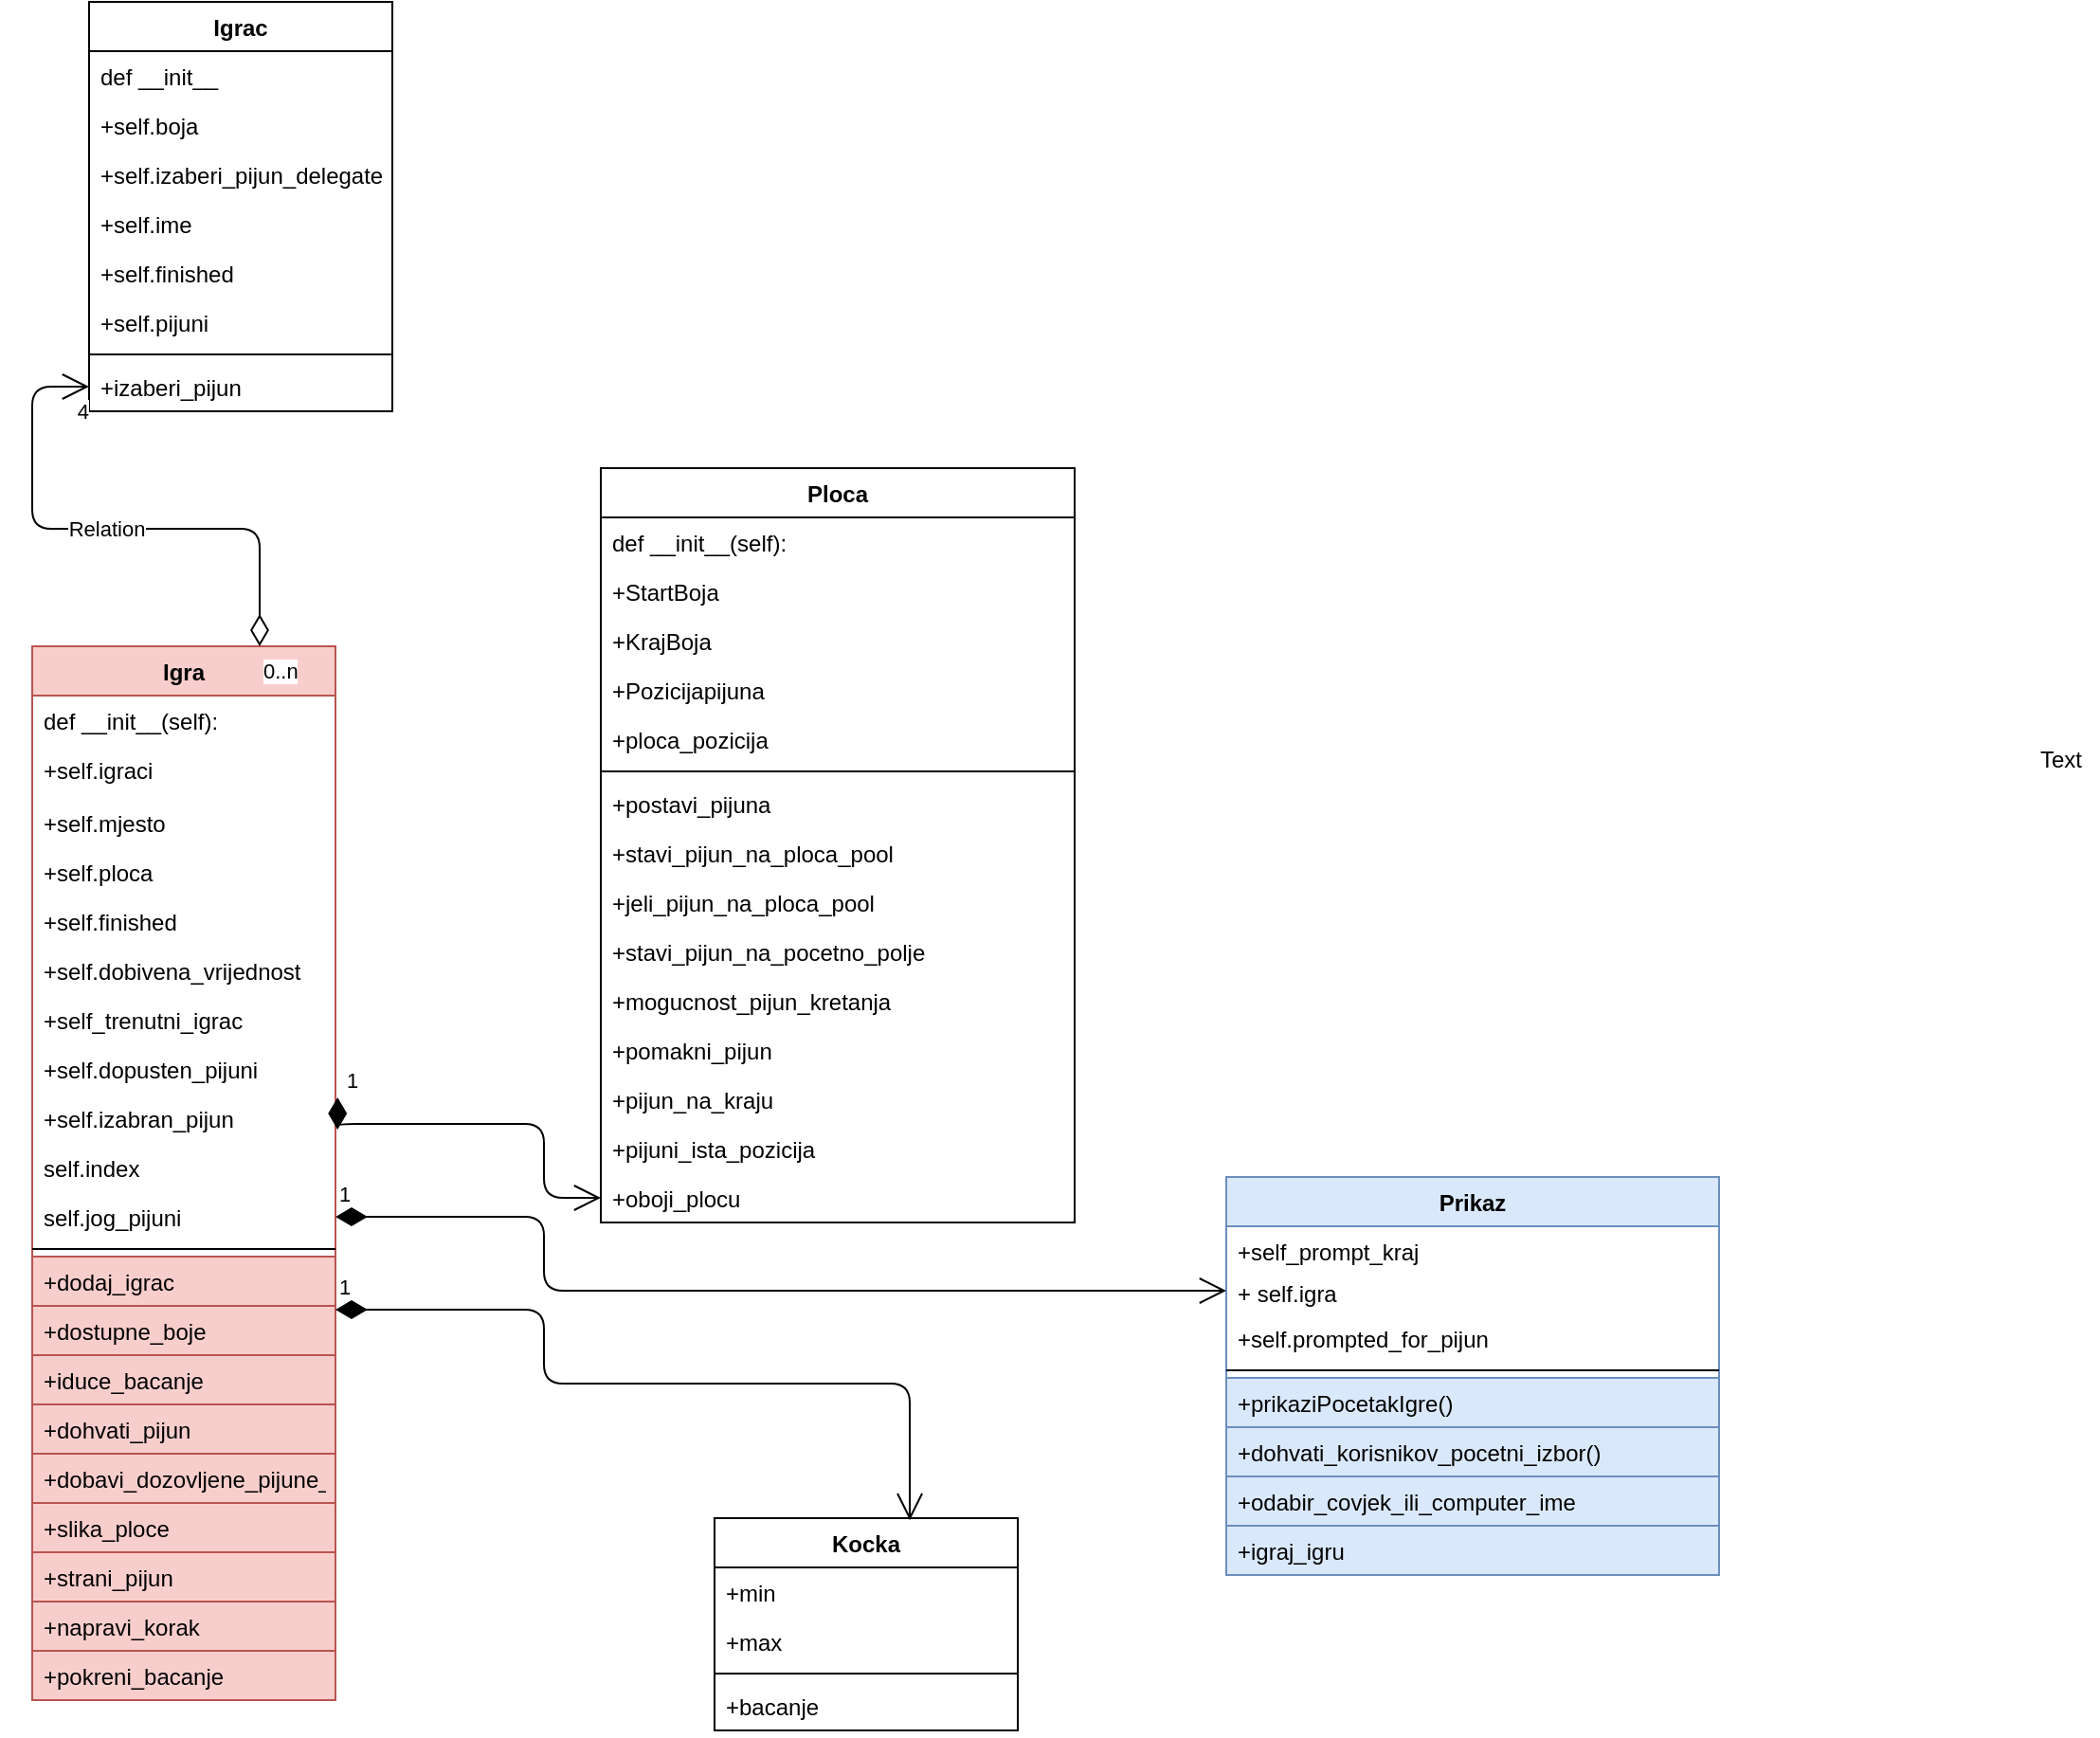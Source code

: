<mxfile version="14.2.7" type="github" pages="3">
  <diagram id="_c5UoDet7S7U7oNL-fHp" name="UML">
    <mxGraphModel dx="1497" dy="803" grid="1" gridSize="10" guides="1" tooltips="1" connect="1" arrows="1" fold="1" page="1" pageScale="1" pageWidth="827" pageHeight="1169" math="0" shadow="0">
      <root>
        <mxCell id="0" />
        <mxCell id="1" parent="0" />
        <mxCell id="5Lk-2WCluk9JZzfyR8hW-23" value="Ploca" style="swimlane;fontStyle=1;align=center;verticalAlign=top;childLayout=stackLayout;horizontal=1;startSize=26;horizontalStack=0;resizeParent=1;resizeParentMax=0;resizeLast=0;collapsible=1;marginBottom=0;" parent="1" vertex="1">
          <mxGeometry x="380" y="386" width="250" height="398" as="geometry" />
        </mxCell>
        <mxCell id="5Lk-2WCluk9JZzfyR8hW-24" value="def __init__(self):&#xa;" style="text;strokeColor=none;fillColor=none;align=left;verticalAlign=top;spacingLeft=4;spacingRight=4;overflow=hidden;rotatable=0;points=[[0,0.5],[1,0.5]];portConstraint=eastwest;" parent="5Lk-2WCluk9JZzfyR8hW-23" vertex="1">
          <mxGeometry y="26" width="250" height="26" as="geometry" />
        </mxCell>
        <mxCell id="5Lk-2WCluk9JZzfyR8hW-48" value="+StartBoja" style="text;strokeColor=none;fillColor=none;align=left;verticalAlign=top;spacingLeft=4;spacingRight=4;overflow=hidden;rotatable=0;points=[[0,0.5],[1,0.5]];portConstraint=eastwest;" parent="5Lk-2WCluk9JZzfyR8hW-23" vertex="1">
          <mxGeometry y="52" width="250" height="26" as="geometry" />
        </mxCell>
        <mxCell id="5Lk-2WCluk9JZzfyR8hW-49" value="+KrajBoja" style="text;strokeColor=none;fillColor=none;align=left;verticalAlign=top;spacingLeft=4;spacingRight=4;overflow=hidden;rotatable=0;points=[[0,0.5],[1,0.5]];portConstraint=eastwest;" parent="5Lk-2WCluk9JZzfyR8hW-23" vertex="1">
          <mxGeometry y="78" width="250" height="26" as="geometry" />
        </mxCell>
        <mxCell id="5Lk-2WCluk9JZzfyR8hW-50" value="+Pozicijapijuna" style="text;strokeColor=none;fillColor=none;align=left;verticalAlign=top;spacingLeft=4;spacingRight=4;overflow=hidden;rotatable=0;points=[[0,0.5],[1,0.5]];portConstraint=eastwest;" parent="5Lk-2WCluk9JZzfyR8hW-23" vertex="1">
          <mxGeometry y="104" width="250" height="26" as="geometry" />
        </mxCell>
        <mxCell id="5Lk-2WCluk9JZzfyR8hW-51" value="+ploca_pozicija" style="text;strokeColor=none;fillColor=none;align=left;verticalAlign=top;spacingLeft=4;spacingRight=4;overflow=hidden;rotatable=0;points=[[0,0.5],[1,0.5]];portConstraint=eastwest;" parent="5Lk-2WCluk9JZzfyR8hW-23" vertex="1">
          <mxGeometry y="130" width="250" height="26" as="geometry" />
        </mxCell>
        <mxCell id="5Lk-2WCluk9JZzfyR8hW-25" value="" style="line;strokeWidth=1;fillColor=none;align=left;verticalAlign=middle;spacingTop=-1;spacingLeft=3;spacingRight=3;rotatable=0;labelPosition=right;points=[];portConstraint=eastwest;" parent="5Lk-2WCluk9JZzfyR8hW-23" vertex="1">
          <mxGeometry y="156" width="250" height="8" as="geometry" />
        </mxCell>
        <mxCell id="5Lk-2WCluk9JZzfyR8hW-32" value="+postavi_pijuna" style="text;strokeColor=none;fillColor=none;align=left;verticalAlign=top;spacingLeft=4;spacingRight=4;overflow=hidden;rotatable=0;points=[[0,0.5],[1,0.5]];portConstraint=eastwest;" parent="5Lk-2WCluk9JZzfyR8hW-23" vertex="1">
          <mxGeometry y="164" width="250" height="26" as="geometry" />
        </mxCell>
        <mxCell id="5Lk-2WCluk9JZzfyR8hW-26" value="+stavi_pijun_na_ploca_pool" style="text;strokeColor=none;fillColor=none;align=left;verticalAlign=top;spacingLeft=4;spacingRight=4;overflow=hidden;rotatable=0;points=[[0,0.5],[1,0.5]];portConstraint=eastwest;" parent="5Lk-2WCluk9JZzfyR8hW-23" vertex="1">
          <mxGeometry y="190" width="250" height="26" as="geometry" />
        </mxCell>
        <mxCell id="5Lk-2WCluk9JZzfyR8hW-27" value="+jeli_pijun_na_ploca_pool" style="text;strokeColor=none;fillColor=none;align=left;verticalAlign=top;spacingLeft=4;spacingRight=4;overflow=hidden;rotatable=0;points=[[0,0.5],[1,0.5]];portConstraint=eastwest;" parent="5Lk-2WCluk9JZzfyR8hW-23" vertex="1">
          <mxGeometry y="216" width="250" height="26" as="geometry" />
        </mxCell>
        <mxCell id="5Lk-2WCluk9JZzfyR8hW-29" value="+stavi_pijun_na_pocetno_polje" style="text;strokeColor=none;fillColor=none;align=left;verticalAlign=top;spacingLeft=4;spacingRight=4;overflow=hidden;rotatable=0;points=[[0,0.5],[1,0.5]];portConstraint=eastwest;" parent="5Lk-2WCluk9JZzfyR8hW-23" vertex="1">
          <mxGeometry y="242" width="250" height="26" as="geometry" />
        </mxCell>
        <mxCell id="5Lk-2WCluk9JZzfyR8hW-30" value="+mogucnost_pijun_kretanja" style="text;strokeColor=none;fillColor=none;align=left;verticalAlign=top;spacingLeft=4;spacingRight=4;overflow=hidden;rotatable=0;points=[[0,0.5],[1,0.5]];portConstraint=eastwest;" parent="5Lk-2WCluk9JZzfyR8hW-23" vertex="1">
          <mxGeometry y="268" width="250" height="26" as="geometry" />
        </mxCell>
        <mxCell id="5Lk-2WCluk9JZzfyR8hW-31" value="+pomakni_pijun" style="text;strokeColor=none;fillColor=none;align=left;verticalAlign=top;spacingLeft=4;spacingRight=4;overflow=hidden;rotatable=0;points=[[0,0.5],[1,0.5]];portConstraint=eastwest;" parent="5Lk-2WCluk9JZzfyR8hW-23" vertex="1">
          <mxGeometry y="294" width="250" height="26" as="geometry" />
        </mxCell>
        <mxCell id="5Lk-2WCluk9JZzfyR8hW-33" value="+pijun_na_kraju" style="text;strokeColor=none;fillColor=none;align=left;verticalAlign=top;spacingLeft=4;spacingRight=4;overflow=hidden;rotatable=0;points=[[0,0.5],[1,0.5]];portConstraint=eastwest;" parent="5Lk-2WCluk9JZzfyR8hW-23" vertex="1">
          <mxGeometry y="320" width="250" height="26" as="geometry" />
        </mxCell>
        <mxCell id="5Lk-2WCluk9JZzfyR8hW-34" value="+pijuni_ista_pozicija" style="text;strokeColor=none;fillColor=none;align=left;verticalAlign=top;spacingLeft=4;spacingRight=4;overflow=hidden;rotatable=0;points=[[0,0.5],[1,0.5]];portConstraint=eastwest;" parent="5Lk-2WCluk9JZzfyR8hW-23" vertex="1">
          <mxGeometry y="346" width="250" height="26" as="geometry" />
        </mxCell>
        <mxCell id="5Lk-2WCluk9JZzfyR8hW-35" value="+oboji_plocu&#xa;" style="text;strokeColor=none;fillColor=none;align=left;verticalAlign=top;spacingLeft=4;spacingRight=4;overflow=hidden;rotatable=0;points=[[0,0.5],[1,0.5]];portConstraint=eastwest;" parent="5Lk-2WCluk9JZzfyR8hW-23" vertex="1">
          <mxGeometry y="372" width="250" height="26" as="geometry" />
        </mxCell>
        <mxCell id="5Lk-2WCluk9JZzfyR8hW-53" value="Igrac" style="swimlane;fontStyle=1;align=center;verticalAlign=top;childLayout=stackLayout;horizontal=1;startSize=26;horizontalStack=0;resizeParent=1;resizeParentMax=0;resizeLast=0;collapsible=1;marginBottom=0;" parent="1" vertex="1">
          <mxGeometry x="110" y="140" width="160" height="216" as="geometry" />
        </mxCell>
        <mxCell id="5Lk-2WCluk9JZzfyR8hW-54" value="def __init__&#xa;" style="text;strokeColor=none;fillColor=none;align=left;verticalAlign=top;spacingLeft=4;spacingRight=4;overflow=hidden;rotatable=0;points=[[0,0.5],[1,0.5]];portConstraint=eastwest;" parent="5Lk-2WCluk9JZzfyR8hW-53" vertex="1">
          <mxGeometry y="26" width="160" height="26" as="geometry" />
        </mxCell>
        <mxCell id="5Lk-2WCluk9JZzfyR8hW-57" value="+self.boja" style="text;strokeColor=none;fillColor=none;align=left;verticalAlign=top;spacingLeft=4;spacingRight=4;overflow=hidden;rotatable=0;points=[[0,0.5],[1,0.5]];portConstraint=eastwest;" parent="5Lk-2WCluk9JZzfyR8hW-53" vertex="1">
          <mxGeometry y="52" width="160" height="26" as="geometry" />
        </mxCell>
        <mxCell id="5Lk-2WCluk9JZzfyR8hW-58" value="+self.izaberi_pijun_delegate" style="text;strokeColor=none;fillColor=none;align=left;verticalAlign=top;spacingLeft=4;spacingRight=4;overflow=hidden;rotatable=0;points=[[0,0.5],[1,0.5]];portConstraint=eastwest;" parent="5Lk-2WCluk9JZzfyR8hW-53" vertex="1">
          <mxGeometry y="78" width="160" height="26" as="geometry" />
        </mxCell>
        <mxCell id="5Lk-2WCluk9JZzfyR8hW-59" value="+self.ime" style="text;strokeColor=none;fillColor=none;align=left;verticalAlign=top;spacingLeft=4;spacingRight=4;overflow=hidden;rotatable=0;points=[[0,0.5],[1,0.5]];portConstraint=eastwest;" parent="5Lk-2WCluk9JZzfyR8hW-53" vertex="1">
          <mxGeometry y="104" width="160" height="26" as="geometry" />
        </mxCell>
        <mxCell id="5Lk-2WCluk9JZzfyR8hW-60" value="+self.finished" style="text;strokeColor=none;fillColor=none;align=left;verticalAlign=top;spacingLeft=4;spacingRight=4;overflow=hidden;rotatable=0;points=[[0,0.5],[1,0.5]];portConstraint=eastwest;" parent="5Lk-2WCluk9JZzfyR8hW-53" vertex="1">
          <mxGeometry y="130" width="160" height="26" as="geometry" />
        </mxCell>
        <mxCell id="5Lk-2WCluk9JZzfyR8hW-61" value="+self.pijuni" style="text;strokeColor=none;fillColor=none;align=left;verticalAlign=top;spacingLeft=4;spacingRight=4;overflow=hidden;rotatable=0;points=[[0,0.5],[1,0.5]];portConstraint=eastwest;" parent="5Lk-2WCluk9JZzfyR8hW-53" vertex="1">
          <mxGeometry y="156" width="160" height="26" as="geometry" />
        </mxCell>
        <mxCell id="5Lk-2WCluk9JZzfyR8hW-55" value="" style="line;strokeWidth=1;fillColor=none;align=left;verticalAlign=middle;spacingTop=-1;spacingLeft=3;spacingRight=3;rotatable=0;labelPosition=right;points=[];portConstraint=eastwest;" parent="5Lk-2WCluk9JZzfyR8hW-53" vertex="1">
          <mxGeometry y="182" width="160" height="8" as="geometry" />
        </mxCell>
        <mxCell id="5Lk-2WCluk9JZzfyR8hW-56" value="+izaberi_pijun" style="text;strokeColor=none;fillColor=none;align=left;verticalAlign=top;spacingLeft=4;spacingRight=4;overflow=hidden;rotatable=0;points=[[0,0.5],[1,0.5]];portConstraint=eastwest;" parent="5Lk-2WCluk9JZzfyR8hW-53" vertex="1">
          <mxGeometry y="190" width="160" height="26" as="geometry" />
        </mxCell>
        <mxCell id="5Lk-2WCluk9JZzfyR8hW-62" value="Igra" style="swimlane;fontStyle=1;align=center;verticalAlign=top;childLayout=stackLayout;horizontal=1;startSize=26;horizontalStack=0;resizeParent=1;resizeParentMax=0;resizeLast=0;collapsible=1;marginBottom=0;fillColor=#f8cecc;strokeColor=#b85450;" parent="1" vertex="1">
          <mxGeometry x="80" y="480" width="160" height="556" as="geometry" />
        </mxCell>
        <mxCell id="5Lk-2WCluk9JZzfyR8hW-63" value="def __init__(self):&#xa;" style="text;strokeColor=none;fillColor=none;align=left;verticalAlign=top;spacingLeft=4;spacingRight=4;overflow=hidden;rotatable=0;points=[[0,0.5],[1,0.5]];portConstraint=eastwest;" parent="5Lk-2WCluk9JZzfyR8hW-62" vertex="1">
          <mxGeometry y="26" width="160" height="26" as="geometry" />
        </mxCell>
        <mxCell id="5Lk-2WCluk9JZzfyR8hW-66" value="+self.igraci" style="text;align=left;verticalAlign=top;spacingLeft=4;spacingRight=4;overflow=hidden;rotatable=0;points=[[0,0.5],[1,0.5]];portConstraint=eastwest;" parent="5Lk-2WCluk9JZzfyR8hW-62" vertex="1">
          <mxGeometry y="52" width="160" height="28" as="geometry" />
        </mxCell>
        <mxCell id="5Lk-2WCluk9JZzfyR8hW-67" value="+self.mjesto" style="text;strokeColor=none;fillColor=none;align=left;verticalAlign=top;spacingLeft=4;spacingRight=4;overflow=hidden;rotatable=0;points=[[0,0.5],[1,0.5]];portConstraint=eastwest;" parent="5Lk-2WCluk9JZzfyR8hW-62" vertex="1">
          <mxGeometry y="80" width="160" height="26" as="geometry" />
        </mxCell>
        <mxCell id="5Lk-2WCluk9JZzfyR8hW-77" value="+self.ploca" style="text;strokeColor=none;fillColor=none;align=left;verticalAlign=top;spacingLeft=4;spacingRight=4;overflow=hidden;rotatable=0;points=[[0,0.5],[1,0.5]];portConstraint=eastwest;" parent="5Lk-2WCluk9JZzfyR8hW-62" vertex="1">
          <mxGeometry y="106" width="160" height="26" as="geometry" />
        </mxCell>
        <mxCell id="5Lk-2WCluk9JZzfyR8hW-68" value="+self.finished" style="text;strokeColor=none;fillColor=none;align=left;verticalAlign=top;spacingLeft=4;spacingRight=4;overflow=hidden;rotatable=0;points=[[0,0.5],[1,0.5]];portConstraint=eastwest;" parent="5Lk-2WCluk9JZzfyR8hW-62" vertex="1">
          <mxGeometry y="132" width="160" height="26" as="geometry" />
        </mxCell>
        <mxCell id="5Lk-2WCluk9JZzfyR8hW-69" value="+self.dobivena_vrijednost" style="text;strokeColor=none;fillColor=none;align=left;verticalAlign=top;spacingLeft=4;spacingRight=4;overflow=hidden;rotatable=0;points=[[0,0.5],[1,0.5]];portConstraint=eastwest;" parent="5Lk-2WCluk9JZzfyR8hW-62" vertex="1">
          <mxGeometry y="158" width="160" height="26" as="geometry" />
        </mxCell>
        <mxCell id="5Lk-2WCluk9JZzfyR8hW-70" value="+self_trenutni_igrac" style="text;strokeColor=none;fillColor=none;align=left;verticalAlign=top;spacingLeft=4;spacingRight=4;overflow=hidden;rotatable=0;points=[[0,0.5],[1,0.5]];portConstraint=eastwest;" parent="5Lk-2WCluk9JZzfyR8hW-62" vertex="1">
          <mxGeometry y="184" width="160" height="26" as="geometry" />
        </mxCell>
        <mxCell id="5Lk-2WCluk9JZzfyR8hW-71" value="+self.dopusten_pijuni" style="text;strokeColor=none;fillColor=none;align=left;verticalAlign=top;spacingLeft=4;spacingRight=4;overflow=hidden;rotatable=0;points=[[0,0.5],[1,0.5]];portConstraint=eastwest;" parent="5Lk-2WCluk9JZzfyR8hW-62" vertex="1">
          <mxGeometry y="210" width="160" height="26" as="geometry" />
        </mxCell>
        <mxCell id="5Lk-2WCluk9JZzfyR8hW-72" value="+self.izabran_pijun" style="text;strokeColor=none;fillColor=none;align=left;verticalAlign=top;spacingLeft=4;spacingRight=4;overflow=hidden;rotatable=0;points=[[0,0.5],[1,0.5]];portConstraint=eastwest;" parent="5Lk-2WCluk9JZzfyR8hW-62" vertex="1">
          <mxGeometry y="236" width="160" height="26" as="geometry" />
        </mxCell>
        <mxCell id="5Lk-2WCluk9JZzfyR8hW-73" value="self.index" style="text;strokeColor=none;fillColor=none;align=left;verticalAlign=top;spacingLeft=4;spacingRight=4;overflow=hidden;rotatable=0;points=[[0,0.5],[1,0.5]];portConstraint=eastwest;" parent="5Lk-2WCluk9JZzfyR8hW-62" vertex="1">
          <mxGeometry y="262" width="160" height="26" as="geometry" />
        </mxCell>
        <mxCell id="5Lk-2WCluk9JZzfyR8hW-76" value="self.jog_pijuni" style="text;strokeColor=none;fillColor=none;align=left;verticalAlign=top;spacingLeft=4;spacingRight=4;overflow=hidden;rotatable=0;points=[[0,0.5],[1,0.5]];portConstraint=eastwest;" parent="5Lk-2WCluk9JZzfyR8hW-62" vertex="1">
          <mxGeometry y="288" width="160" height="26" as="geometry" />
        </mxCell>
        <mxCell id="5Lk-2WCluk9JZzfyR8hW-75" value="" style="line;strokeWidth=1;fillColor=none;align=left;verticalAlign=middle;spacingTop=-1;spacingLeft=3;spacingRight=3;rotatable=0;labelPosition=right;points=[];portConstraint=eastwest;" parent="5Lk-2WCluk9JZzfyR8hW-62" vertex="1">
          <mxGeometry y="314" width="160" height="8" as="geometry" />
        </mxCell>
        <mxCell id="5Lk-2WCluk9JZzfyR8hW-65" value="+dodaj_igrac" style="text;strokeColor=#b85450;fillColor=#f8cecc;align=left;verticalAlign=top;spacingLeft=4;spacingRight=4;overflow=hidden;rotatable=0;points=[[0,0.5],[1,0.5]];portConstraint=eastwest;" parent="5Lk-2WCluk9JZzfyR8hW-62" vertex="1">
          <mxGeometry y="322" width="160" height="26" as="geometry" />
        </mxCell>
        <mxCell id="5Lk-2WCluk9JZzfyR8hW-78" value="+dostupne_boje" style="text;strokeColor=#b85450;fillColor=#f8cecc;align=left;verticalAlign=top;spacingLeft=4;spacingRight=4;overflow=hidden;rotatable=0;points=[[0,0.5],[1,0.5]];portConstraint=eastwest;" parent="5Lk-2WCluk9JZzfyR8hW-62" vertex="1">
          <mxGeometry y="348" width="160" height="26" as="geometry" />
        </mxCell>
        <mxCell id="5Lk-2WCluk9JZzfyR8hW-79" value="+iduce_bacanje" style="text;strokeColor=#b85450;fillColor=#f8cecc;align=left;verticalAlign=top;spacingLeft=4;spacingRight=4;overflow=hidden;rotatable=0;points=[[0,0.5],[1,0.5]];portConstraint=eastwest;" parent="5Lk-2WCluk9JZzfyR8hW-62" vertex="1">
          <mxGeometry y="374" width="160" height="26" as="geometry" />
        </mxCell>
        <mxCell id="5Lk-2WCluk9JZzfyR8hW-80" value="+dohvati_pijun" style="text;strokeColor=#b85450;fillColor=#f8cecc;align=left;verticalAlign=top;spacingLeft=4;spacingRight=4;overflow=hidden;rotatable=0;points=[[0,0.5],[1,0.5]];portConstraint=eastwest;" parent="5Lk-2WCluk9JZzfyR8hW-62" vertex="1">
          <mxGeometry y="400" width="160" height="26" as="geometry" />
        </mxCell>
        <mxCell id="5Lk-2WCluk9JZzfyR8hW-81" value="+dobavi_dozovljene_pijune_za_micanje" style="text;strokeColor=#b85450;fillColor=#f8cecc;align=left;verticalAlign=top;spacingLeft=4;spacingRight=4;overflow=hidden;rotatable=0;points=[[0,0.5],[1,0.5]];portConstraint=eastwest;" parent="5Lk-2WCluk9JZzfyR8hW-62" vertex="1">
          <mxGeometry y="426" width="160" height="26" as="geometry" />
        </mxCell>
        <mxCell id="5Lk-2WCluk9JZzfyR8hW-82" value="+slika_ploce" style="text;strokeColor=#b85450;fillColor=#f8cecc;align=left;verticalAlign=top;spacingLeft=4;spacingRight=4;overflow=hidden;rotatable=0;points=[[0,0.5],[1,0.5]];portConstraint=eastwest;" parent="5Lk-2WCluk9JZzfyR8hW-62" vertex="1">
          <mxGeometry y="452" width="160" height="26" as="geometry" />
        </mxCell>
        <mxCell id="P3WCugWBcFIrIiBlnVip-1" value="+strani_pijun" style="text;strokeColor=#b85450;fillColor=#f8cecc;align=left;verticalAlign=top;spacingLeft=4;spacingRight=4;overflow=hidden;rotatable=0;points=[[0,0.5],[1,0.5]];portConstraint=eastwest;" parent="5Lk-2WCluk9JZzfyR8hW-62" vertex="1">
          <mxGeometry y="478" width="160" height="26" as="geometry" />
        </mxCell>
        <mxCell id="5Lk-2WCluk9JZzfyR8hW-84" value="+napravi_korak" style="text;strokeColor=#b85450;fillColor=#f8cecc;align=left;verticalAlign=top;spacingLeft=4;spacingRight=4;overflow=hidden;rotatable=0;points=[[0,0.5],[1,0.5]];portConstraint=eastwest;" parent="5Lk-2WCluk9JZzfyR8hW-62" vertex="1">
          <mxGeometry y="504" width="160" height="26" as="geometry" />
        </mxCell>
        <mxCell id="5Lk-2WCluk9JZzfyR8hW-86" value="+pokreni_bacanje" style="text;strokeColor=#b85450;fillColor=#f8cecc;align=left;verticalAlign=top;spacingLeft=4;spacingRight=4;overflow=hidden;rotatable=0;points=[[0,0.5],[1,0.5]];portConstraint=eastwest;" parent="5Lk-2WCluk9JZzfyR8hW-62" vertex="1">
          <mxGeometry y="530" width="160" height="26" as="geometry" />
        </mxCell>
        <mxCell id="5Lk-2WCluk9JZzfyR8hW-94" value="Text" style="text;html=1;align=center;verticalAlign=middle;resizable=0;points=[];autosize=1;" parent="1" vertex="1">
          <mxGeometry x="1130" y="530" width="40" height="20" as="geometry" />
        </mxCell>
        <mxCell id="5Lk-2WCluk9JZzfyR8hW-95" value="Kocka" style="swimlane;fontStyle=1;align=center;verticalAlign=top;childLayout=stackLayout;horizontal=1;startSize=26;horizontalStack=0;resizeParent=1;resizeParentMax=0;resizeLast=0;collapsible=1;marginBottom=0;" parent="1" vertex="1">
          <mxGeometry x="440" y="940" width="160" height="112" as="geometry" />
        </mxCell>
        <mxCell id="5Lk-2WCluk9JZzfyR8hW-96" value="+min" style="text;strokeColor=none;fillColor=none;align=left;verticalAlign=top;spacingLeft=4;spacingRight=4;overflow=hidden;rotatable=0;points=[[0,0.5],[1,0.5]];portConstraint=eastwest;" parent="5Lk-2WCluk9JZzfyR8hW-95" vertex="1">
          <mxGeometry y="26" width="160" height="26" as="geometry" />
        </mxCell>
        <mxCell id="5Lk-2WCluk9JZzfyR8hW-99" value="+max" style="text;strokeColor=none;fillColor=none;align=left;verticalAlign=top;spacingLeft=4;spacingRight=4;overflow=hidden;rotatable=0;points=[[0,0.5],[1,0.5]];portConstraint=eastwest;" parent="5Lk-2WCluk9JZzfyR8hW-95" vertex="1">
          <mxGeometry y="52" width="160" height="26" as="geometry" />
        </mxCell>
        <mxCell id="5Lk-2WCluk9JZzfyR8hW-97" value="" style="line;strokeWidth=1;fillColor=none;align=left;verticalAlign=middle;spacingTop=-1;spacingLeft=3;spacingRight=3;rotatable=0;labelPosition=right;points=[];portConstraint=eastwest;" parent="5Lk-2WCluk9JZzfyR8hW-95" vertex="1">
          <mxGeometry y="78" width="160" height="8" as="geometry" />
        </mxCell>
        <mxCell id="5Lk-2WCluk9JZzfyR8hW-98" value="+bacanje" style="text;strokeColor=none;fillColor=none;align=left;verticalAlign=top;spacingLeft=4;spacingRight=4;overflow=hidden;rotatable=0;points=[[0,0.5],[1,0.5]];portConstraint=eastwest;" parent="5Lk-2WCluk9JZzfyR8hW-95" vertex="1">
          <mxGeometry y="86" width="160" height="26" as="geometry" />
        </mxCell>
        <mxCell id="5Lk-2WCluk9JZzfyR8hW-104" value="Prikaz" style="swimlane;fontStyle=1;align=center;verticalAlign=top;childLayout=stackLayout;horizontal=1;startSize=26;horizontalStack=0;resizeParent=1;resizeParentMax=0;resizeLast=0;collapsible=1;marginBottom=0;fillColor=#dae8fc;strokeColor=#6c8ebf;" parent="1" vertex="1">
          <mxGeometry x="710" y="760" width="260" height="210" as="geometry" />
        </mxCell>
        <mxCell id="5Lk-2WCluk9JZzfyR8hW-109" value="+self_prompt_kraj" style="text;strokeColor=none;fillColor=none;align=left;verticalAlign=top;spacingLeft=4;spacingRight=4;overflow=hidden;rotatable=0;points=[[0,0.5],[1,0.5]];portConstraint=eastwest;" parent="5Lk-2WCluk9JZzfyR8hW-104" vertex="1">
          <mxGeometry y="26" width="260" height="22" as="geometry" />
        </mxCell>
        <mxCell id="5Lk-2WCluk9JZzfyR8hW-111" value="+ self.igra" style="text;strokeColor=none;fillColor=none;align=left;verticalAlign=top;spacingLeft=4;spacingRight=4;overflow=hidden;rotatable=0;points=[[0,0.5],[1,0.5]];portConstraint=eastwest;" parent="5Lk-2WCluk9JZzfyR8hW-104" vertex="1">
          <mxGeometry y="48" width="260" height="24" as="geometry" />
        </mxCell>
        <mxCell id="P3WCugWBcFIrIiBlnVip-2" value="+self.prompted_for_pijun" style="text;strokeColor=none;fillColor=none;align=left;verticalAlign=top;spacingLeft=4;spacingRight=4;overflow=hidden;rotatable=0;points=[[0,0.5],[1,0.5]];portConstraint=eastwest;" parent="5Lk-2WCluk9JZzfyR8hW-104" vertex="1">
          <mxGeometry y="72" width="260" height="26" as="geometry" />
        </mxCell>
        <mxCell id="5Lk-2WCluk9JZzfyR8hW-106" value="" style="line;strokeWidth=1;fillColor=none;align=left;verticalAlign=middle;spacingTop=-1;spacingLeft=3;spacingRight=3;rotatable=0;labelPosition=right;points=[];portConstraint=eastwest;" parent="5Lk-2WCluk9JZzfyR8hW-104" vertex="1">
          <mxGeometry y="98" width="260" height="8" as="geometry" />
        </mxCell>
        <mxCell id="5Lk-2WCluk9JZzfyR8hW-107" value="+prikaziPocetakIgre()" style="text;strokeColor=#6c8ebf;fillColor=#dae8fc;align=left;verticalAlign=top;spacingLeft=4;spacingRight=4;overflow=hidden;rotatable=0;points=[[0,0.5],[1,0.5]];portConstraint=eastwest;" parent="5Lk-2WCluk9JZzfyR8hW-104" vertex="1">
          <mxGeometry y="106" width="260" height="26" as="geometry" />
        </mxCell>
        <mxCell id="5Lk-2WCluk9JZzfyR8hW-112" value="+dohvati_korisnikov_pocetni_izbor()" style="text;strokeColor=#6c8ebf;fillColor=#dae8fc;align=left;verticalAlign=top;spacingLeft=4;spacingRight=4;overflow=hidden;rotatable=0;points=[[0,0.5],[1,0.5]];portConstraint=eastwest;" parent="5Lk-2WCluk9JZzfyR8hW-104" vertex="1">
          <mxGeometry y="132" width="260" height="26" as="geometry" />
        </mxCell>
        <mxCell id="5Lk-2WCluk9JZzfyR8hW-114" value="+odabir_covjek_ili_computer_ime" style="text;strokeColor=#6c8ebf;fillColor=#dae8fc;align=left;verticalAlign=top;spacingLeft=4;spacingRight=4;overflow=hidden;rotatable=0;points=[[0,0.5],[1,0.5]];portConstraint=eastwest;" parent="5Lk-2WCluk9JZzfyR8hW-104" vertex="1">
          <mxGeometry y="158" width="260" height="26" as="geometry" />
        </mxCell>
        <mxCell id="5Lk-2WCluk9JZzfyR8hW-115" value="+igraj_igru" style="text;strokeColor=#6c8ebf;fillColor=#dae8fc;align=left;verticalAlign=top;spacingLeft=4;spacingRight=4;overflow=hidden;rotatable=0;points=[[0,0.5],[1,0.5]];portConstraint=eastwest;" parent="5Lk-2WCluk9JZzfyR8hW-104" vertex="1">
          <mxGeometry y="184" width="260" height="26" as="geometry" />
        </mxCell>
        <mxCell id="MF-lZtMFwEXZ7OxDoUWj-1" value="Relation" style="endArrow=open;html=1;endSize=12;startArrow=diamondThin;startSize=14;startFill=0;edgeStyle=orthogonalEdgeStyle;exitX=0.75;exitY=0;exitDx=0;exitDy=0;" edge="1" parent="1" source="5Lk-2WCluk9JZzfyR8hW-62" target="5Lk-2WCluk9JZzfyR8hW-56">
          <mxGeometry relative="1" as="geometry">
            <mxPoint x="280" y="520" as="sourcePoint" />
            <mxPoint x="250" y="370" as="targetPoint" />
            <Array as="points">
              <mxPoint x="200" y="418" />
              <mxPoint x="80" y="418" />
              <mxPoint x="80" y="343" />
            </Array>
          </mxGeometry>
        </mxCell>
        <mxCell id="MF-lZtMFwEXZ7OxDoUWj-2" value="0..n" style="edgeLabel;resizable=0;html=1;align=left;verticalAlign=top;" connectable="0" vertex="1" parent="MF-lZtMFwEXZ7OxDoUWj-1">
          <mxGeometry x="-1" relative="1" as="geometry" />
        </mxCell>
        <mxCell id="MF-lZtMFwEXZ7OxDoUWj-3" value="4" style="edgeLabel;resizable=0;html=1;align=right;verticalAlign=top;" connectable="0" vertex="1" parent="MF-lZtMFwEXZ7OxDoUWj-1">
          <mxGeometry x="1" relative="1" as="geometry" />
        </mxCell>
        <mxCell id="MF-lZtMFwEXZ7OxDoUWj-4" value="1" style="endArrow=open;html=1;endSize=12;startArrow=diamondThin;startSize=14;startFill=1;edgeStyle=orthogonalEdgeStyle;align=left;verticalAlign=bottom;exitX=1;exitY=0.5;exitDx=0;exitDy=0;" edge="1" parent="1" source="5Lk-2WCluk9JZzfyR8hW-76">
          <mxGeometry x="-1" y="3" relative="1" as="geometry">
            <mxPoint x="430" y="470" as="sourcePoint" />
            <mxPoint x="710" y="820" as="targetPoint" />
            <Array as="points">
              <mxPoint x="350" y="781" />
              <mxPoint x="350" y="820" />
            </Array>
          </mxGeometry>
        </mxCell>
        <mxCell id="MF-lZtMFwEXZ7OxDoUWj-5" value="1" style="endArrow=open;html=1;endSize=12;startArrow=diamondThin;startSize=14;startFill=1;edgeStyle=orthogonalEdgeStyle;align=left;verticalAlign=bottom;exitX=1;exitY=0.5;exitDx=0;exitDy=0;entryX=0.644;entryY=0.01;entryDx=0;entryDy=0;entryPerimeter=0;" edge="1" parent="1" target="5Lk-2WCluk9JZzfyR8hW-95">
          <mxGeometry x="-1" y="3" relative="1" as="geometry">
            <mxPoint x="240.0" y="830.0" as="sourcePoint" />
            <mxPoint x="710" y="869" as="targetPoint" />
            <Array as="points">
              <mxPoint x="350" y="830" />
              <mxPoint x="350" y="869" />
              <mxPoint x="543" y="869" />
            </Array>
          </mxGeometry>
        </mxCell>
        <mxCell id="MF-lZtMFwEXZ7OxDoUWj-6" value="1" style="endArrow=open;html=1;endSize=12;startArrow=diamondThin;startSize=14;startFill=1;edgeStyle=orthogonalEdgeStyle;align=left;verticalAlign=bottom;entryX=0;entryY=0.5;entryDx=0;entryDy=0;exitX=1.007;exitY=0.079;exitDx=0;exitDy=0;exitPerimeter=0;" edge="1" parent="1" source="5Lk-2WCluk9JZzfyR8hW-72" target="5Lk-2WCluk9JZzfyR8hW-35">
          <mxGeometry x="-1" y="3" relative="1" as="geometry">
            <mxPoint x="260" y="710" as="sourcePoint" />
            <mxPoint x="350" y="430" as="targetPoint" />
            <Array as="points">
              <mxPoint x="241" y="732" />
              <mxPoint x="350" y="732" />
              <mxPoint x="350" y="771" />
            </Array>
          </mxGeometry>
        </mxCell>
      </root>
    </mxGraphModel>
  </diagram>
  <diagram id="WkWae0V2T4ftGJnn2FQq" name="Dijagram">
    <mxGraphModel dx="898" dy="482" grid="1" gridSize="10" guides="1" tooltips="1" connect="1" arrows="1" fold="1" page="1" pageScale="1" pageWidth="827" pageHeight="1169" math="0" shadow="0">
      <root>
        <mxCell id="GAQ1wbNPf6ZKFv2ZUsRi-0" />
        <mxCell id="GAQ1wbNPf6ZKFv2ZUsRi-1" parent="GAQ1wbNPf6ZKFv2ZUsRi-0" />
        <mxCell id="GAQ1wbNPf6ZKFv2ZUsRi-2" value="«model»&lt;br&gt;&lt;b&gt;Kocka&lt;br&gt;&lt;/b&gt;" style="html=1;" parent="GAQ1wbNPf6ZKFv2ZUsRi-1" vertex="1">
          <mxGeometry x="100" y="80" width="110" height="50" as="geometry" />
        </mxCell>
        <mxCell id="GAQ1wbNPf6ZKFv2ZUsRi-3" value="«view»&lt;br&gt;&lt;b&gt;Prikaz&lt;/b&gt;" style="html=1;fillColor=#dae8fc;strokeColor=#6c8ebf;" parent="GAQ1wbNPf6ZKFv2ZUsRi-1" vertex="1">
          <mxGeometry x="610" y="230" width="110" height="50" as="geometry" />
        </mxCell>
        <mxCell id="GAQ1wbNPf6ZKFv2ZUsRi-4" value="«controller»&lt;br&gt;&lt;b&gt;Igra&lt;/b&gt;" style="html=1;fillColor=#f8cecc;strokeColor=#b85450;" parent="GAQ1wbNPf6ZKFv2ZUsRi-1" vertex="1">
          <mxGeometry x="370" y="330" width="110" height="50" as="geometry" />
        </mxCell>
        <mxCell id="GAQ1wbNPf6ZKFv2ZUsRi-5" value="«model»&lt;br&gt;&lt;b&gt;Ploca&lt;/b&gt;" style="html=1;" parent="GAQ1wbNPf6ZKFv2ZUsRi-1" vertex="1">
          <mxGeometry x="395" y="130" width="110" height="50" as="geometry" />
        </mxCell>
        <mxCell id="GAQ1wbNPf6ZKFv2ZUsRi-6" value="«model»&lt;br&gt;&lt;b&gt;Igrac&lt;/b&gt;" style="html=1;" parent="GAQ1wbNPf6ZKFv2ZUsRi-1" vertex="1">
          <mxGeometry x="100" y="230" width="110" height="50" as="geometry" />
        </mxCell>
        <mxCell id="GAQ1wbNPf6ZKFv2ZUsRi-7" value="" style="endArrow=none;html=1;edgeStyle=orthogonalEdgeStyle;exitX=0.68;exitY=0.02;exitDx=0;exitDy=0;exitPerimeter=0;" parent="GAQ1wbNPf6ZKFv2ZUsRi-1" source="GAQ1wbNPf6ZKFv2ZUsRi-4" edge="1">
          <mxGeometry relative="1" as="geometry">
            <mxPoint x="465" y="330" as="sourcePoint" />
            <mxPoint x="610.0" y="255" as="targetPoint" />
            <Array as="points">
              <mxPoint x="445" y="255" />
            </Array>
          </mxGeometry>
        </mxCell>
        <mxCell id="GAQ1wbNPf6ZKFv2ZUsRi-8" value="" style="endArrow=none;html=1;edgeStyle=orthogonalEdgeStyle;entryX=0;entryY=0;entryDx=0;entryDy=0;" parent="GAQ1wbNPf6ZKFv2ZUsRi-1" target="GAQ1wbNPf6ZKFv2ZUsRi-4" edge="1">
          <mxGeometry relative="1" as="geometry">
            <mxPoint x="210" y="254.5" as="sourcePoint" />
            <mxPoint x="370.0" y="254.5" as="targetPoint" />
            <Array as="points">
              <mxPoint x="365" y="255" />
            </Array>
          </mxGeometry>
        </mxCell>
        <mxCell id="GAQ1wbNPf6ZKFv2ZUsRi-9" value="" style="endArrow=none;html=1;edgeStyle=orthogonalEdgeStyle;entryX=0.75;entryY=0;entryDx=0;entryDy=0;" parent="GAQ1wbNPf6ZKFv2ZUsRi-1" target="GAQ1wbNPf6ZKFv2ZUsRi-5" edge="1">
          <mxGeometry relative="1" as="geometry">
            <mxPoint x="205" y="90" as="sourcePoint" />
            <mxPoint x="365.0" y="90" as="targetPoint" />
            <Array as="points">
              <mxPoint x="363" y="91" />
            </Array>
          </mxGeometry>
        </mxCell>
        <mxCell id="GAQ1wbNPf6ZKFv2ZUsRi-10" value="" style="endArrow=none;html=1;edgeStyle=orthogonalEdgeStyle;exitX=0.5;exitY=1;exitDx=0;exitDy=0;entryX=0.5;entryY=0;entryDx=0;entryDy=0;" parent="GAQ1wbNPf6ZKFv2ZUsRi-1" source="GAQ1wbNPf6ZKFv2ZUsRi-5" target="GAQ1wbNPf6ZKFv2ZUsRi-4" edge="1">
          <mxGeometry relative="1" as="geometry">
            <mxPoint x="270" y="180" as="sourcePoint" />
            <mxPoint x="430" y="180" as="targetPoint" />
            <Array as="points">
              <mxPoint x="425" y="200" />
              <mxPoint x="425" y="200" />
            </Array>
          </mxGeometry>
        </mxCell>
        <mxCell id="GAQ1wbNPf6ZKFv2ZUsRi-11" value="" style="endArrow=none;html=1;edgeStyle=orthogonalEdgeStyle;exitX=0.5;exitY=1;exitDx=0;exitDy=0;entryX=0.5;entryY=0;entryDx=0;entryDy=0;" parent="GAQ1wbNPf6ZKFv2ZUsRi-1" edge="1">
          <mxGeometry relative="1" as="geometry">
            <mxPoint x="154.5" y="130" as="sourcePoint" />
            <mxPoint x="154.5" y="230" as="targetPoint" />
            <Array as="points">
              <mxPoint x="154.5" y="200" />
              <mxPoint x="154.5" y="200" />
            </Array>
          </mxGeometry>
        </mxCell>
      </root>
    </mxGraphModel>
  </diagram>
  <diagram id="O85xi43B0JRecJG0S4Nx" name="Dijagram klasa pogleda Čovječe ne ljuti se">
    <mxGraphModel dx="898" dy="482" grid="1" gridSize="10" guides="1" tooltips="1" connect="1" arrows="1" fold="1" page="1" pageScale="1" pageWidth="827" pageHeight="1169" math="0" shadow="0">
      <root>
        <mxCell id="WdMJ5OcjHjvA4ntCFSDY-0" />
        <mxCell id="WdMJ5OcjHjvA4ntCFSDY-1" parent="WdMJ5OcjHjvA4ntCFSDY-0" />
        <mxCell id="q222Uh0aoFUY95NXyKkL-0" value="Prikaz" style="swimlane;fontStyle=1;align=center;verticalAlign=top;childLayout=stackLayout;horizontal=1;startSize=26;horizontalStack=0;resizeParent=1;resizeParentMax=0;resizeLast=0;collapsible=1;marginBottom=0;strokeColor=#6c8ebf;fillColor=#dae8fc;html=1;" parent="WdMJ5OcjHjvA4ntCFSDY-1" vertex="1">
          <mxGeometry x="130" y="230" width="160" height="138" as="geometry">
            <mxRectangle x="130" y="230" width="70" height="26" as="alternateBounds" />
          </mxGeometry>
        </mxCell>
        <mxCell id="q222Uh0aoFUY95NXyKkL-2" value="" style="line;strokeWidth=1;fillColor=none;align=left;verticalAlign=middle;spacingTop=-1;spacingLeft=3;spacingRight=3;rotatable=0;labelPosition=right;points=[];portConstraint=eastwest;" parent="q222Uh0aoFUY95NXyKkL-0" vertex="1">
          <mxGeometry y="26" width="160" height="8" as="geometry" />
        </mxCell>
        <mxCell id="q222Uh0aoFUY95NXyKkL-3" value="prikaziPocetakIgre()" style="text;strokeColor=none;fillColor=none;align=left;verticalAlign=top;spacingLeft=4;spacingRight=4;overflow=hidden;rotatable=0;points=[[0,0.5],[1,0.5]];portConstraint=eastwest;" parent="q222Uh0aoFUY95NXyKkL-0" vertex="1">
          <mxGeometry y="34" width="160" height="26" as="geometry" />
        </mxCell>
        <mxCell id="lQW66CqkbsENfFjeRrtd-3" value="opcijaStartIgre()" style="text;strokeColor=none;fillColor=none;align=left;verticalAlign=top;spacingLeft=4;spacingRight=4;overflow=hidden;rotatable=0;points=[[0,0.5],[1,0.5]];portConstraint=eastwest;" parent="q222Uh0aoFUY95NXyKkL-0" vertex="1">
          <mxGeometry y="60" width="160" height="26" as="geometry" />
        </mxCell>
        <mxCell id="-8FA1HeXkwwPCG7JwZb5-6" value="unosImena()" style="text;strokeColor=none;fillColor=none;align=left;verticalAlign=top;spacingLeft=4;spacingRight=4;overflow=hidden;rotatable=0;points=[[0,0.5],[1,0.5]];portConstraint=eastwest;" parent="q222Uh0aoFUY95NXyKkL-0" vertex="1">
          <mxGeometry y="86" width="160" height="26" as="geometry" />
        </mxCell>
        <mxCell id="-8FA1HeXkwwPCG7JwZb5-7" value="biranjeBoje()" style="text;strokeColor=none;fillColor=none;align=left;verticalAlign=top;spacingLeft=4;spacingRight=4;overflow=hidden;rotatable=0;points=[[0,0.5],[1,0.5]];portConstraint=eastwest;" parent="q222Uh0aoFUY95NXyKkL-0" vertex="1">
          <mxGeometry y="112" width="160" height="26" as="geometry" />
        </mxCell>
      </root>
    </mxGraphModel>
  </diagram>
</mxfile>

